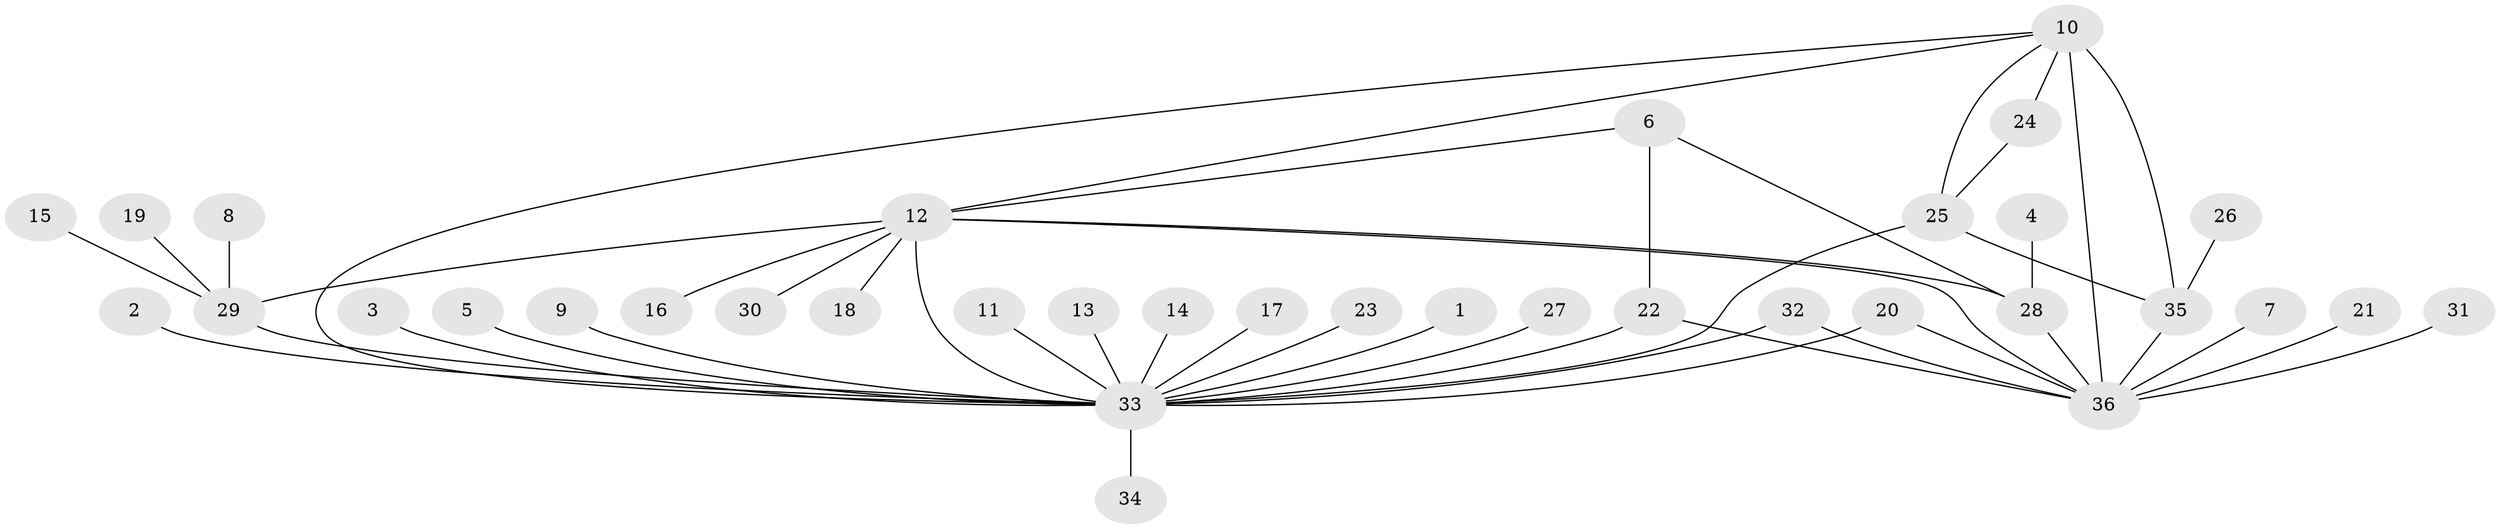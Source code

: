 // original degree distribution, {2: 0.208955223880597, 24: 0.014925373134328358, 7: 0.029850746268656716, 10: 0.014925373134328358, 1: 0.5074626865671642, 4: 0.05970149253731343, 3: 0.08955223880597014, 5: 0.05970149253731343, 6: 0.014925373134328358}
// Generated by graph-tools (version 1.1) at 2025/50/03/09/25 03:50:00]
// undirected, 36 vertices, 48 edges
graph export_dot {
graph [start="1"]
  node [color=gray90,style=filled];
  1;
  2;
  3;
  4;
  5;
  6;
  7;
  8;
  9;
  10;
  11;
  12;
  13;
  14;
  15;
  16;
  17;
  18;
  19;
  20;
  21;
  22;
  23;
  24;
  25;
  26;
  27;
  28;
  29;
  30;
  31;
  32;
  33;
  34;
  35;
  36;
  1 -- 33 [weight=1.0];
  2 -- 33 [weight=1.0];
  3 -- 33 [weight=1.0];
  4 -- 28 [weight=2.0];
  5 -- 33 [weight=1.0];
  6 -- 12 [weight=1.0];
  6 -- 22 [weight=1.0];
  6 -- 28 [weight=1.0];
  7 -- 36 [weight=1.0];
  8 -- 29 [weight=1.0];
  9 -- 33 [weight=1.0];
  10 -- 12 [weight=1.0];
  10 -- 24 [weight=1.0];
  10 -- 25 [weight=1.0];
  10 -- 33 [weight=1.0];
  10 -- 35 [weight=1.0];
  10 -- 36 [weight=3.0];
  11 -- 33 [weight=1.0];
  12 -- 16 [weight=1.0];
  12 -- 18 [weight=1.0];
  12 -- 28 [weight=1.0];
  12 -- 29 [weight=1.0];
  12 -- 30 [weight=1.0];
  12 -- 33 [weight=2.0];
  12 -- 36 [weight=1.0];
  13 -- 33 [weight=1.0];
  14 -- 33 [weight=1.0];
  15 -- 29 [weight=1.0];
  17 -- 33 [weight=1.0];
  19 -- 29 [weight=1.0];
  20 -- 33 [weight=1.0];
  20 -- 36 [weight=1.0];
  21 -- 36 [weight=1.0];
  22 -- 33 [weight=2.0];
  22 -- 36 [weight=1.0];
  23 -- 33 [weight=1.0];
  24 -- 25 [weight=1.0];
  25 -- 33 [weight=1.0];
  25 -- 35 [weight=1.0];
  26 -- 35 [weight=1.0];
  27 -- 33 [weight=1.0];
  28 -- 36 [weight=1.0];
  29 -- 33 [weight=1.0];
  31 -- 36 [weight=1.0];
  32 -- 33 [weight=1.0];
  32 -- 36 [weight=1.0];
  33 -- 34 [weight=1.0];
  35 -- 36 [weight=1.0];
}
